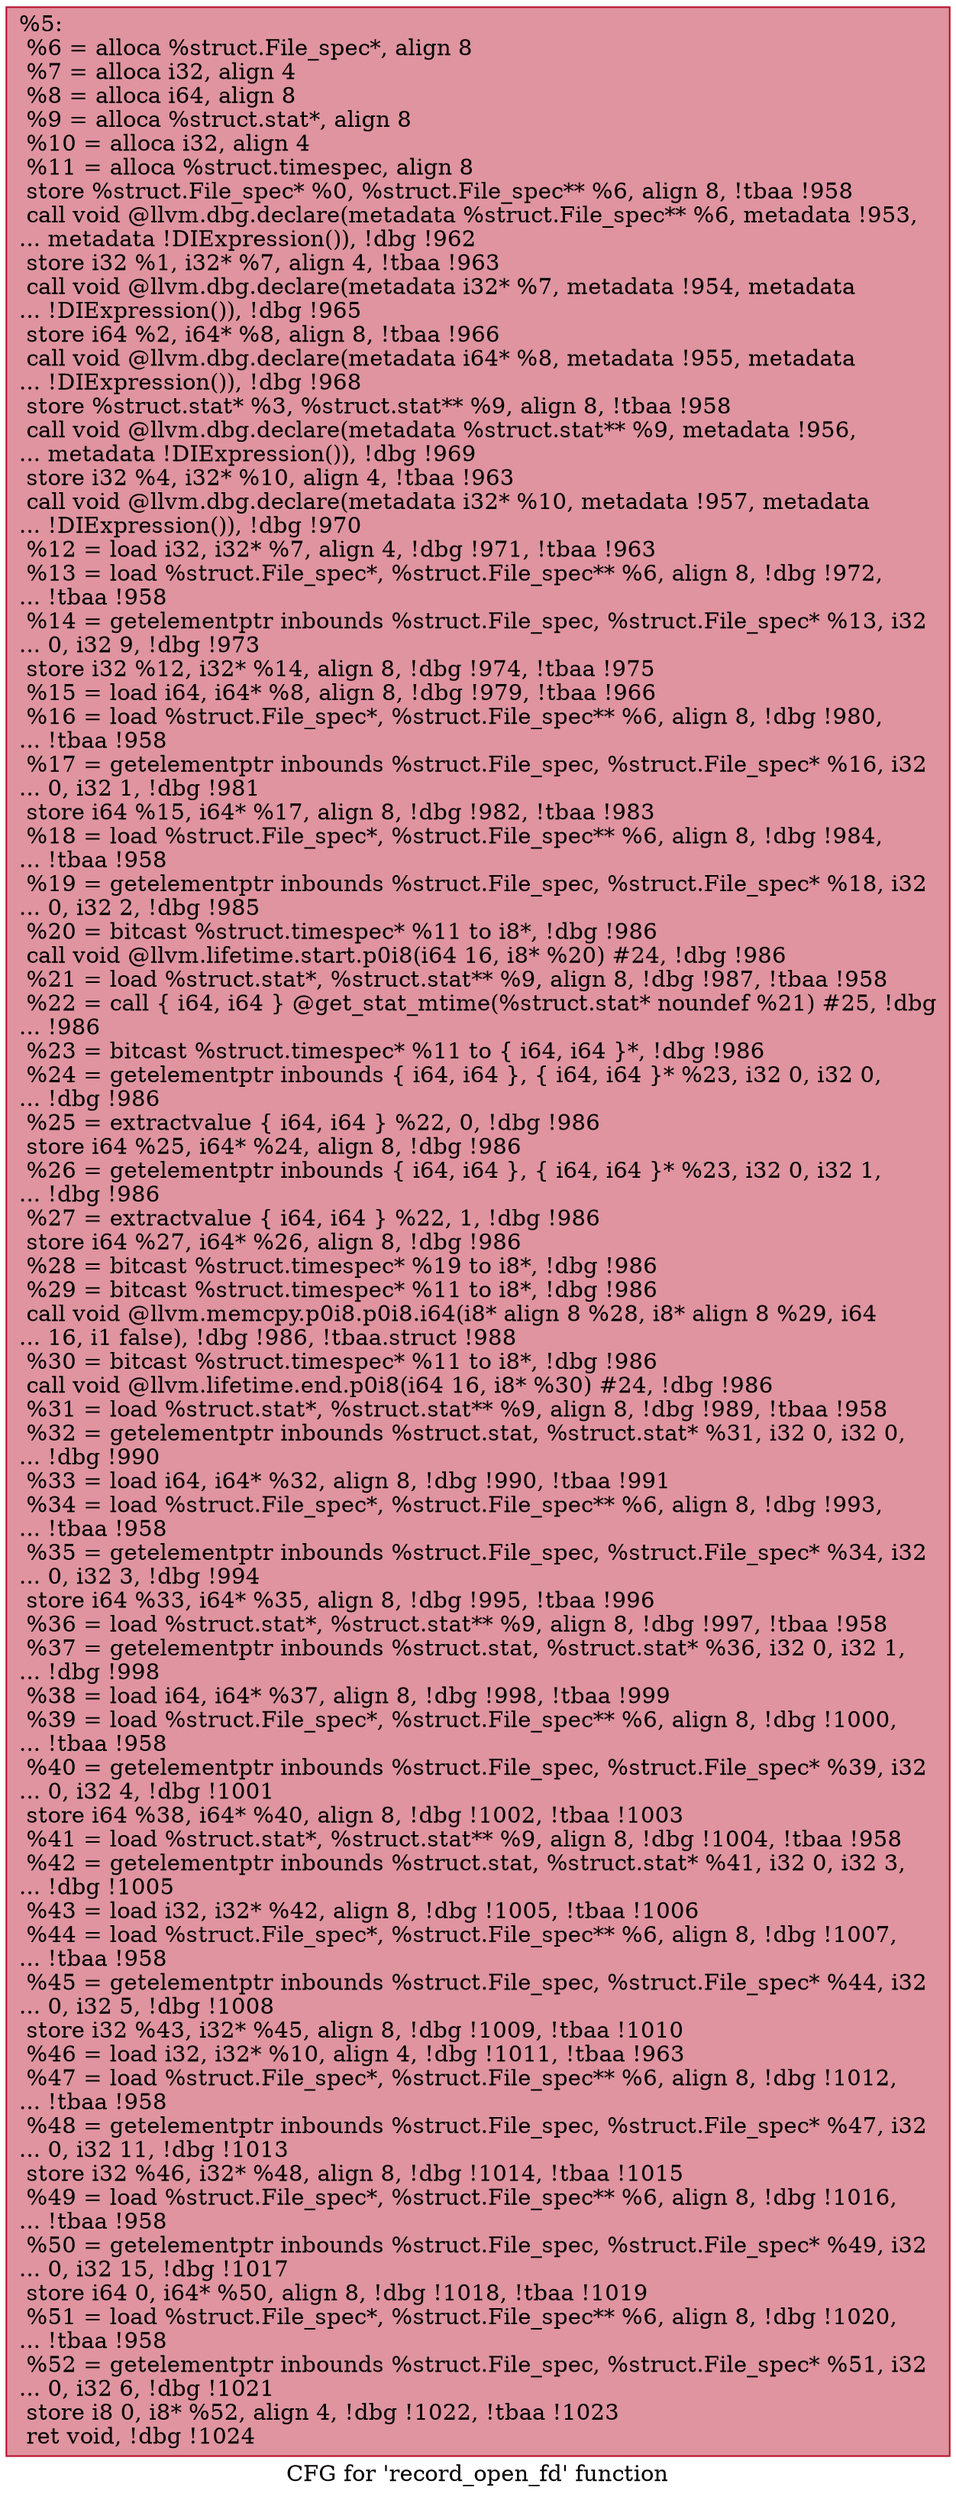 digraph "CFG for 'record_open_fd' function" {
	label="CFG for 'record_open_fd' function";

	Node0x10c4bd0 [shape=record,color="#b70d28ff", style=filled, fillcolor="#b70d2870",label="{%5:\l  %6 = alloca %struct.File_spec*, align 8\l  %7 = alloca i32, align 4\l  %8 = alloca i64, align 8\l  %9 = alloca %struct.stat*, align 8\l  %10 = alloca i32, align 4\l  %11 = alloca %struct.timespec, align 8\l  store %struct.File_spec* %0, %struct.File_spec** %6, align 8, !tbaa !958\l  call void @llvm.dbg.declare(metadata %struct.File_spec** %6, metadata !953,\l... metadata !DIExpression()), !dbg !962\l  store i32 %1, i32* %7, align 4, !tbaa !963\l  call void @llvm.dbg.declare(metadata i32* %7, metadata !954, metadata\l... !DIExpression()), !dbg !965\l  store i64 %2, i64* %8, align 8, !tbaa !966\l  call void @llvm.dbg.declare(metadata i64* %8, metadata !955, metadata\l... !DIExpression()), !dbg !968\l  store %struct.stat* %3, %struct.stat** %9, align 8, !tbaa !958\l  call void @llvm.dbg.declare(metadata %struct.stat** %9, metadata !956,\l... metadata !DIExpression()), !dbg !969\l  store i32 %4, i32* %10, align 4, !tbaa !963\l  call void @llvm.dbg.declare(metadata i32* %10, metadata !957, metadata\l... !DIExpression()), !dbg !970\l  %12 = load i32, i32* %7, align 4, !dbg !971, !tbaa !963\l  %13 = load %struct.File_spec*, %struct.File_spec** %6, align 8, !dbg !972,\l... !tbaa !958\l  %14 = getelementptr inbounds %struct.File_spec, %struct.File_spec* %13, i32\l... 0, i32 9, !dbg !973\l  store i32 %12, i32* %14, align 8, !dbg !974, !tbaa !975\l  %15 = load i64, i64* %8, align 8, !dbg !979, !tbaa !966\l  %16 = load %struct.File_spec*, %struct.File_spec** %6, align 8, !dbg !980,\l... !tbaa !958\l  %17 = getelementptr inbounds %struct.File_spec, %struct.File_spec* %16, i32\l... 0, i32 1, !dbg !981\l  store i64 %15, i64* %17, align 8, !dbg !982, !tbaa !983\l  %18 = load %struct.File_spec*, %struct.File_spec** %6, align 8, !dbg !984,\l... !tbaa !958\l  %19 = getelementptr inbounds %struct.File_spec, %struct.File_spec* %18, i32\l... 0, i32 2, !dbg !985\l  %20 = bitcast %struct.timespec* %11 to i8*, !dbg !986\l  call void @llvm.lifetime.start.p0i8(i64 16, i8* %20) #24, !dbg !986\l  %21 = load %struct.stat*, %struct.stat** %9, align 8, !dbg !987, !tbaa !958\l  %22 = call \{ i64, i64 \} @get_stat_mtime(%struct.stat* noundef %21) #25, !dbg\l... !986\l  %23 = bitcast %struct.timespec* %11 to \{ i64, i64 \}*, !dbg !986\l  %24 = getelementptr inbounds \{ i64, i64 \}, \{ i64, i64 \}* %23, i32 0, i32 0,\l... !dbg !986\l  %25 = extractvalue \{ i64, i64 \} %22, 0, !dbg !986\l  store i64 %25, i64* %24, align 8, !dbg !986\l  %26 = getelementptr inbounds \{ i64, i64 \}, \{ i64, i64 \}* %23, i32 0, i32 1,\l... !dbg !986\l  %27 = extractvalue \{ i64, i64 \} %22, 1, !dbg !986\l  store i64 %27, i64* %26, align 8, !dbg !986\l  %28 = bitcast %struct.timespec* %19 to i8*, !dbg !986\l  %29 = bitcast %struct.timespec* %11 to i8*, !dbg !986\l  call void @llvm.memcpy.p0i8.p0i8.i64(i8* align 8 %28, i8* align 8 %29, i64\l... 16, i1 false), !dbg !986, !tbaa.struct !988\l  %30 = bitcast %struct.timespec* %11 to i8*, !dbg !986\l  call void @llvm.lifetime.end.p0i8(i64 16, i8* %30) #24, !dbg !986\l  %31 = load %struct.stat*, %struct.stat** %9, align 8, !dbg !989, !tbaa !958\l  %32 = getelementptr inbounds %struct.stat, %struct.stat* %31, i32 0, i32 0,\l... !dbg !990\l  %33 = load i64, i64* %32, align 8, !dbg !990, !tbaa !991\l  %34 = load %struct.File_spec*, %struct.File_spec** %6, align 8, !dbg !993,\l... !tbaa !958\l  %35 = getelementptr inbounds %struct.File_spec, %struct.File_spec* %34, i32\l... 0, i32 3, !dbg !994\l  store i64 %33, i64* %35, align 8, !dbg !995, !tbaa !996\l  %36 = load %struct.stat*, %struct.stat** %9, align 8, !dbg !997, !tbaa !958\l  %37 = getelementptr inbounds %struct.stat, %struct.stat* %36, i32 0, i32 1,\l... !dbg !998\l  %38 = load i64, i64* %37, align 8, !dbg !998, !tbaa !999\l  %39 = load %struct.File_spec*, %struct.File_spec** %6, align 8, !dbg !1000,\l... !tbaa !958\l  %40 = getelementptr inbounds %struct.File_spec, %struct.File_spec* %39, i32\l... 0, i32 4, !dbg !1001\l  store i64 %38, i64* %40, align 8, !dbg !1002, !tbaa !1003\l  %41 = load %struct.stat*, %struct.stat** %9, align 8, !dbg !1004, !tbaa !958\l  %42 = getelementptr inbounds %struct.stat, %struct.stat* %41, i32 0, i32 3,\l... !dbg !1005\l  %43 = load i32, i32* %42, align 8, !dbg !1005, !tbaa !1006\l  %44 = load %struct.File_spec*, %struct.File_spec** %6, align 8, !dbg !1007,\l... !tbaa !958\l  %45 = getelementptr inbounds %struct.File_spec, %struct.File_spec* %44, i32\l... 0, i32 5, !dbg !1008\l  store i32 %43, i32* %45, align 8, !dbg !1009, !tbaa !1010\l  %46 = load i32, i32* %10, align 4, !dbg !1011, !tbaa !963\l  %47 = load %struct.File_spec*, %struct.File_spec** %6, align 8, !dbg !1012,\l... !tbaa !958\l  %48 = getelementptr inbounds %struct.File_spec, %struct.File_spec* %47, i32\l... 0, i32 11, !dbg !1013\l  store i32 %46, i32* %48, align 8, !dbg !1014, !tbaa !1015\l  %49 = load %struct.File_spec*, %struct.File_spec** %6, align 8, !dbg !1016,\l... !tbaa !958\l  %50 = getelementptr inbounds %struct.File_spec, %struct.File_spec* %49, i32\l... 0, i32 15, !dbg !1017\l  store i64 0, i64* %50, align 8, !dbg !1018, !tbaa !1019\l  %51 = load %struct.File_spec*, %struct.File_spec** %6, align 8, !dbg !1020,\l... !tbaa !958\l  %52 = getelementptr inbounds %struct.File_spec, %struct.File_spec* %51, i32\l... 0, i32 6, !dbg !1021\l  store i8 0, i8* %52, align 4, !dbg !1022, !tbaa !1023\l  ret void, !dbg !1024\l}"];
}
